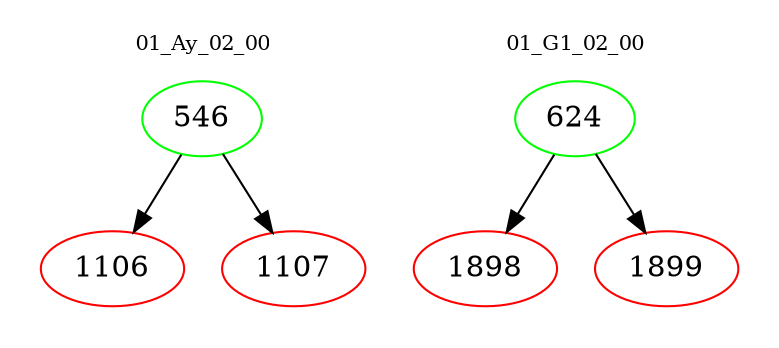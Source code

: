 digraph{
subgraph cluster_0 {
color = white
label = "01_Ay_02_00";
fontsize=10;
T0_546 [label="546", color="green"]
T0_546 -> T0_1106 [color="black"]
T0_1106 [label="1106", color="red"]
T0_546 -> T0_1107 [color="black"]
T0_1107 [label="1107", color="red"]
}
subgraph cluster_1 {
color = white
label = "01_G1_02_00";
fontsize=10;
T1_624 [label="624", color="green"]
T1_624 -> T1_1898 [color="black"]
T1_1898 [label="1898", color="red"]
T1_624 -> T1_1899 [color="black"]
T1_1899 [label="1899", color="red"]
}
}
